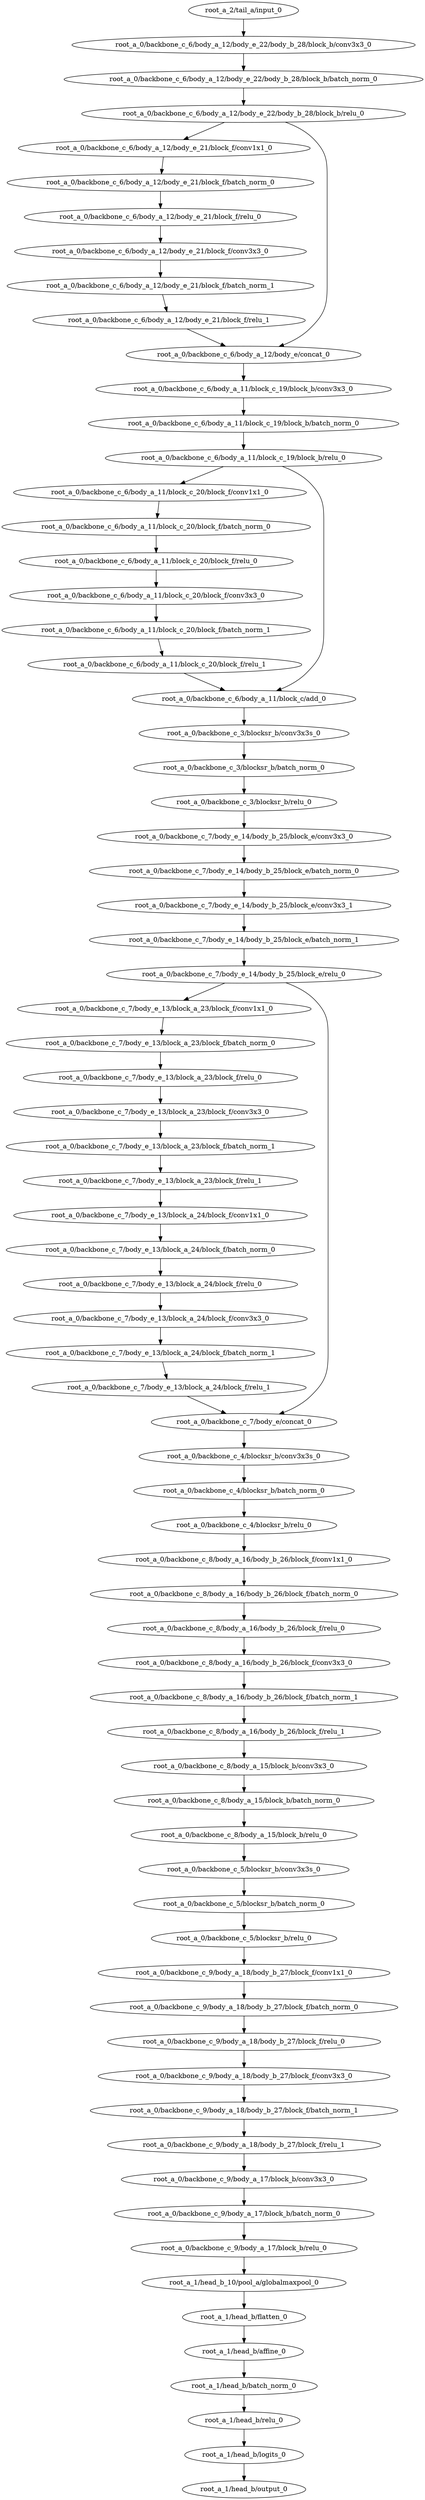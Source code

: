 digraph root_a {
	"root_a_2/tail_a/input_0"
	"root_a_0/backbone_c_6/body_a_12/body_e_22/body_b_28/block_b/conv3x3_0"
	"root_a_0/backbone_c_6/body_a_12/body_e_22/body_b_28/block_b/batch_norm_0"
	"root_a_0/backbone_c_6/body_a_12/body_e_22/body_b_28/block_b/relu_0"
	"root_a_0/backbone_c_6/body_a_12/body_e_21/block_f/conv1x1_0"
	"root_a_0/backbone_c_6/body_a_12/body_e_21/block_f/batch_norm_0"
	"root_a_0/backbone_c_6/body_a_12/body_e_21/block_f/relu_0"
	"root_a_0/backbone_c_6/body_a_12/body_e_21/block_f/conv3x3_0"
	"root_a_0/backbone_c_6/body_a_12/body_e_21/block_f/batch_norm_1"
	"root_a_0/backbone_c_6/body_a_12/body_e_21/block_f/relu_1"
	"root_a_0/backbone_c_6/body_a_12/body_e/concat_0"
	"root_a_0/backbone_c_6/body_a_11/block_c_19/block_b/conv3x3_0"
	"root_a_0/backbone_c_6/body_a_11/block_c_19/block_b/batch_norm_0"
	"root_a_0/backbone_c_6/body_a_11/block_c_19/block_b/relu_0"
	"root_a_0/backbone_c_6/body_a_11/block_c_20/block_f/conv1x1_0"
	"root_a_0/backbone_c_6/body_a_11/block_c_20/block_f/batch_norm_0"
	"root_a_0/backbone_c_6/body_a_11/block_c_20/block_f/relu_0"
	"root_a_0/backbone_c_6/body_a_11/block_c_20/block_f/conv3x3_0"
	"root_a_0/backbone_c_6/body_a_11/block_c_20/block_f/batch_norm_1"
	"root_a_0/backbone_c_6/body_a_11/block_c_20/block_f/relu_1"
	"root_a_0/backbone_c_6/body_a_11/block_c/add_0"
	"root_a_0/backbone_c_3/blocksr_b/conv3x3s_0"
	"root_a_0/backbone_c_3/blocksr_b/batch_norm_0"
	"root_a_0/backbone_c_3/blocksr_b/relu_0"
	"root_a_0/backbone_c_7/body_e_14/body_b_25/block_e/conv3x3_0"
	"root_a_0/backbone_c_7/body_e_14/body_b_25/block_e/batch_norm_0"
	"root_a_0/backbone_c_7/body_e_14/body_b_25/block_e/conv3x3_1"
	"root_a_0/backbone_c_7/body_e_14/body_b_25/block_e/batch_norm_1"
	"root_a_0/backbone_c_7/body_e_14/body_b_25/block_e/relu_0"
	"root_a_0/backbone_c_7/body_e_13/block_a_23/block_f/conv1x1_0"
	"root_a_0/backbone_c_7/body_e_13/block_a_23/block_f/batch_norm_0"
	"root_a_0/backbone_c_7/body_e_13/block_a_23/block_f/relu_0"
	"root_a_0/backbone_c_7/body_e_13/block_a_23/block_f/conv3x3_0"
	"root_a_0/backbone_c_7/body_e_13/block_a_23/block_f/batch_norm_1"
	"root_a_0/backbone_c_7/body_e_13/block_a_23/block_f/relu_1"
	"root_a_0/backbone_c_7/body_e_13/block_a_24/block_f/conv1x1_0"
	"root_a_0/backbone_c_7/body_e_13/block_a_24/block_f/batch_norm_0"
	"root_a_0/backbone_c_7/body_e_13/block_a_24/block_f/relu_0"
	"root_a_0/backbone_c_7/body_e_13/block_a_24/block_f/conv3x3_0"
	"root_a_0/backbone_c_7/body_e_13/block_a_24/block_f/batch_norm_1"
	"root_a_0/backbone_c_7/body_e_13/block_a_24/block_f/relu_1"
	"root_a_0/backbone_c_7/body_e/concat_0"
	"root_a_0/backbone_c_4/blocksr_b/conv3x3s_0"
	"root_a_0/backbone_c_4/blocksr_b/batch_norm_0"
	"root_a_0/backbone_c_4/blocksr_b/relu_0"
	"root_a_0/backbone_c_8/body_a_16/body_b_26/block_f/conv1x1_0"
	"root_a_0/backbone_c_8/body_a_16/body_b_26/block_f/batch_norm_0"
	"root_a_0/backbone_c_8/body_a_16/body_b_26/block_f/relu_0"
	"root_a_0/backbone_c_8/body_a_16/body_b_26/block_f/conv3x3_0"
	"root_a_0/backbone_c_8/body_a_16/body_b_26/block_f/batch_norm_1"
	"root_a_0/backbone_c_8/body_a_16/body_b_26/block_f/relu_1"
	"root_a_0/backbone_c_8/body_a_15/block_b/conv3x3_0"
	"root_a_0/backbone_c_8/body_a_15/block_b/batch_norm_0"
	"root_a_0/backbone_c_8/body_a_15/block_b/relu_0"
	"root_a_0/backbone_c_5/blocksr_b/conv3x3s_0"
	"root_a_0/backbone_c_5/blocksr_b/batch_norm_0"
	"root_a_0/backbone_c_5/blocksr_b/relu_0"
	"root_a_0/backbone_c_9/body_a_18/body_b_27/block_f/conv1x1_0"
	"root_a_0/backbone_c_9/body_a_18/body_b_27/block_f/batch_norm_0"
	"root_a_0/backbone_c_9/body_a_18/body_b_27/block_f/relu_0"
	"root_a_0/backbone_c_9/body_a_18/body_b_27/block_f/conv3x3_0"
	"root_a_0/backbone_c_9/body_a_18/body_b_27/block_f/batch_norm_1"
	"root_a_0/backbone_c_9/body_a_18/body_b_27/block_f/relu_1"
	"root_a_0/backbone_c_9/body_a_17/block_b/conv3x3_0"
	"root_a_0/backbone_c_9/body_a_17/block_b/batch_norm_0"
	"root_a_0/backbone_c_9/body_a_17/block_b/relu_0"
	"root_a_1/head_b_10/pool_a/globalmaxpool_0"
	"root_a_1/head_b/flatten_0"
	"root_a_1/head_b/affine_0"
	"root_a_1/head_b/batch_norm_0"
	"root_a_1/head_b/relu_0"
	"root_a_1/head_b/logits_0"
	"root_a_1/head_b/output_0"

	"root_a_2/tail_a/input_0" -> "root_a_0/backbone_c_6/body_a_12/body_e_22/body_b_28/block_b/conv3x3_0"
	"root_a_0/backbone_c_6/body_a_12/body_e_22/body_b_28/block_b/conv3x3_0" -> "root_a_0/backbone_c_6/body_a_12/body_e_22/body_b_28/block_b/batch_norm_0"
	"root_a_0/backbone_c_6/body_a_12/body_e_22/body_b_28/block_b/batch_norm_0" -> "root_a_0/backbone_c_6/body_a_12/body_e_22/body_b_28/block_b/relu_0"
	"root_a_0/backbone_c_6/body_a_12/body_e_22/body_b_28/block_b/relu_0" -> "root_a_0/backbone_c_6/body_a_12/body_e_21/block_f/conv1x1_0"
	"root_a_0/backbone_c_6/body_a_12/body_e_21/block_f/conv1x1_0" -> "root_a_0/backbone_c_6/body_a_12/body_e_21/block_f/batch_norm_0"
	"root_a_0/backbone_c_6/body_a_12/body_e_21/block_f/batch_norm_0" -> "root_a_0/backbone_c_6/body_a_12/body_e_21/block_f/relu_0"
	"root_a_0/backbone_c_6/body_a_12/body_e_21/block_f/relu_0" -> "root_a_0/backbone_c_6/body_a_12/body_e_21/block_f/conv3x3_0"
	"root_a_0/backbone_c_6/body_a_12/body_e_21/block_f/conv3x3_0" -> "root_a_0/backbone_c_6/body_a_12/body_e_21/block_f/batch_norm_1"
	"root_a_0/backbone_c_6/body_a_12/body_e_21/block_f/batch_norm_1" -> "root_a_0/backbone_c_6/body_a_12/body_e_21/block_f/relu_1"
	"root_a_0/backbone_c_6/body_a_12/body_e_21/block_f/relu_1" -> "root_a_0/backbone_c_6/body_a_12/body_e/concat_0"
	"root_a_0/backbone_c_6/body_a_12/body_e_22/body_b_28/block_b/relu_0" -> "root_a_0/backbone_c_6/body_a_12/body_e/concat_0"
	"root_a_0/backbone_c_6/body_a_12/body_e/concat_0" -> "root_a_0/backbone_c_6/body_a_11/block_c_19/block_b/conv3x3_0"
	"root_a_0/backbone_c_6/body_a_11/block_c_19/block_b/conv3x3_0" -> "root_a_0/backbone_c_6/body_a_11/block_c_19/block_b/batch_norm_0"
	"root_a_0/backbone_c_6/body_a_11/block_c_19/block_b/batch_norm_0" -> "root_a_0/backbone_c_6/body_a_11/block_c_19/block_b/relu_0"
	"root_a_0/backbone_c_6/body_a_11/block_c_19/block_b/relu_0" -> "root_a_0/backbone_c_6/body_a_11/block_c_20/block_f/conv1x1_0"
	"root_a_0/backbone_c_6/body_a_11/block_c_20/block_f/conv1x1_0" -> "root_a_0/backbone_c_6/body_a_11/block_c_20/block_f/batch_norm_0"
	"root_a_0/backbone_c_6/body_a_11/block_c_20/block_f/batch_norm_0" -> "root_a_0/backbone_c_6/body_a_11/block_c_20/block_f/relu_0"
	"root_a_0/backbone_c_6/body_a_11/block_c_20/block_f/relu_0" -> "root_a_0/backbone_c_6/body_a_11/block_c_20/block_f/conv3x3_0"
	"root_a_0/backbone_c_6/body_a_11/block_c_20/block_f/conv3x3_0" -> "root_a_0/backbone_c_6/body_a_11/block_c_20/block_f/batch_norm_1"
	"root_a_0/backbone_c_6/body_a_11/block_c_20/block_f/batch_norm_1" -> "root_a_0/backbone_c_6/body_a_11/block_c_20/block_f/relu_1"
	"root_a_0/backbone_c_6/body_a_11/block_c_19/block_b/relu_0" -> "root_a_0/backbone_c_6/body_a_11/block_c/add_0"
	"root_a_0/backbone_c_6/body_a_11/block_c_20/block_f/relu_1" -> "root_a_0/backbone_c_6/body_a_11/block_c/add_0"
	"root_a_0/backbone_c_6/body_a_11/block_c/add_0" -> "root_a_0/backbone_c_3/blocksr_b/conv3x3s_0"
	"root_a_0/backbone_c_3/blocksr_b/conv3x3s_0" -> "root_a_0/backbone_c_3/blocksr_b/batch_norm_0"
	"root_a_0/backbone_c_3/blocksr_b/batch_norm_0" -> "root_a_0/backbone_c_3/blocksr_b/relu_0"
	"root_a_0/backbone_c_3/blocksr_b/relu_0" -> "root_a_0/backbone_c_7/body_e_14/body_b_25/block_e/conv3x3_0"
	"root_a_0/backbone_c_7/body_e_14/body_b_25/block_e/conv3x3_0" -> "root_a_0/backbone_c_7/body_e_14/body_b_25/block_e/batch_norm_0"
	"root_a_0/backbone_c_7/body_e_14/body_b_25/block_e/batch_norm_0" -> "root_a_0/backbone_c_7/body_e_14/body_b_25/block_e/conv3x3_1"
	"root_a_0/backbone_c_7/body_e_14/body_b_25/block_e/conv3x3_1" -> "root_a_0/backbone_c_7/body_e_14/body_b_25/block_e/batch_norm_1"
	"root_a_0/backbone_c_7/body_e_14/body_b_25/block_e/batch_norm_1" -> "root_a_0/backbone_c_7/body_e_14/body_b_25/block_e/relu_0"
	"root_a_0/backbone_c_7/body_e_14/body_b_25/block_e/relu_0" -> "root_a_0/backbone_c_7/body_e_13/block_a_23/block_f/conv1x1_0"
	"root_a_0/backbone_c_7/body_e_13/block_a_23/block_f/conv1x1_0" -> "root_a_0/backbone_c_7/body_e_13/block_a_23/block_f/batch_norm_0"
	"root_a_0/backbone_c_7/body_e_13/block_a_23/block_f/batch_norm_0" -> "root_a_0/backbone_c_7/body_e_13/block_a_23/block_f/relu_0"
	"root_a_0/backbone_c_7/body_e_13/block_a_23/block_f/relu_0" -> "root_a_0/backbone_c_7/body_e_13/block_a_23/block_f/conv3x3_0"
	"root_a_0/backbone_c_7/body_e_13/block_a_23/block_f/conv3x3_0" -> "root_a_0/backbone_c_7/body_e_13/block_a_23/block_f/batch_norm_1"
	"root_a_0/backbone_c_7/body_e_13/block_a_23/block_f/batch_norm_1" -> "root_a_0/backbone_c_7/body_e_13/block_a_23/block_f/relu_1"
	"root_a_0/backbone_c_7/body_e_13/block_a_23/block_f/relu_1" -> "root_a_0/backbone_c_7/body_e_13/block_a_24/block_f/conv1x1_0"
	"root_a_0/backbone_c_7/body_e_13/block_a_24/block_f/conv1x1_0" -> "root_a_0/backbone_c_7/body_e_13/block_a_24/block_f/batch_norm_0"
	"root_a_0/backbone_c_7/body_e_13/block_a_24/block_f/batch_norm_0" -> "root_a_0/backbone_c_7/body_e_13/block_a_24/block_f/relu_0"
	"root_a_0/backbone_c_7/body_e_13/block_a_24/block_f/relu_0" -> "root_a_0/backbone_c_7/body_e_13/block_a_24/block_f/conv3x3_0"
	"root_a_0/backbone_c_7/body_e_13/block_a_24/block_f/conv3x3_0" -> "root_a_0/backbone_c_7/body_e_13/block_a_24/block_f/batch_norm_1"
	"root_a_0/backbone_c_7/body_e_13/block_a_24/block_f/batch_norm_1" -> "root_a_0/backbone_c_7/body_e_13/block_a_24/block_f/relu_1"
	"root_a_0/backbone_c_7/body_e_13/block_a_24/block_f/relu_1" -> "root_a_0/backbone_c_7/body_e/concat_0"
	"root_a_0/backbone_c_7/body_e_14/body_b_25/block_e/relu_0" -> "root_a_0/backbone_c_7/body_e/concat_0"
	"root_a_0/backbone_c_7/body_e/concat_0" -> "root_a_0/backbone_c_4/blocksr_b/conv3x3s_0"
	"root_a_0/backbone_c_4/blocksr_b/conv3x3s_0" -> "root_a_0/backbone_c_4/blocksr_b/batch_norm_0"
	"root_a_0/backbone_c_4/blocksr_b/batch_norm_0" -> "root_a_0/backbone_c_4/blocksr_b/relu_0"
	"root_a_0/backbone_c_4/blocksr_b/relu_0" -> "root_a_0/backbone_c_8/body_a_16/body_b_26/block_f/conv1x1_0"
	"root_a_0/backbone_c_8/body_a_16/body_b_26/block_f/conv1x1_0" -> "root_a_0/backbone_c_8/body_a_16/body_b_26/block_f/batch_norm_0"
	"root_a_0/backbone_c_8/body_a_16/body_b_26/block_f/batch_norm_0" -> "root_a_0/backbone_c_8/body_a_16/body_b_26/block_f/relu_0"
	"root_a_0/backbone_c_8/body_a_16/body_b_26/block_f/relu_0" -> "root_a_0/backbone_c_8/body_a_16/body_b_26/block_f/conv3x3_0"
	"root_a_0/backbone_c_8/body_a_16/body_b_26/block_f/conv3x3_0" -> "root_a_0/backbone_c_8/body_a_16/body_b_26/block_f/batch_norm_1"
	"root_a_0/backbone_c_8/body_a_16/body_b_26/block_f/batch_norm_1" -> "root_a_0/backbone_c_8/body_a_16/body_b_26/block_f/relu_1"
	"root_a_0/backbone_c_8/body_a_16/body_b_26/block_f/relu_1" -> "root_a_0/backbone_c_8/body_a_15/block_b/conv3x3_0"
	"root_a_0/backbone_c_8/body_a_15/block_b/conv3x3_0" -> "root_a_0/backbone_c_8/body_a_15/block_b/batch_norm_0"
	"root_a_0/backbone_c_8/body_a_15/block_b/batch_norm_0" -> "root_a_0/backbone_c_8/body_a_15/block_b/relu_0"
	"root_a_0/backbone_c_8/body_a_15/block_b/relu_0" -> "root_a_0/backbone_c_5/blocksr_b/conv3x3s_0"
	"root_a_0/backbone_c_5/blocksr_b/conv3x3s_0" -> "root_a_0/backbone_c_5/blocksr_b/batch_norm_0"
	"root_a_0/backbone_c_5/blocksr_b/batch_norm_0" -> "root_a_0/backbone_c_5/blocksr_b/relu_0"
	"root_a_0/backbone_c_5/blocksr_b/relu_0" -> "root_a_0/backbone_c_9/body_a_18/body_b_27/block_f/conv1x1_0"
	"root_a_0/backbone_c_9/body_a_18/body_b_27/block_f/conv1x1_0" -> "root_a_0/backbone_c_9/body_a_18/body_b_27/block_f/batch_norm_0"
	"root_a_0/backbone_c_9/body_a_18/body_b_27/block_f/batch_norm_0" -> "root_a_0/backbone_c_9/body_a_18/body_b_27/block_f/relu_0"
	"root_a_0/backbone_c_9/body_a_18/body_b_27/block_f/relu_0" -> "root_a_0/backbone_c_9/body_a_18/body_b_27/block_f/conv3x3_0"
	"root_a_0/backbone_c_9/body_a_18/body_b_27/block_f/conv3x3_0" -> "root_a_0/backbone_c_9/body_a_18/body_b_27/block_f/batch_norm_1"
	"root_a_0/backbone_c_9/body_a_18/body_b_27/block_f/batch_norm_1" -> "root_a_0/backbone_c_9/body_a_18/body_b_27/block_f/relu_1"
	"root_a_0/backbone_c_9/body_a_18/body_b_27/block_f/relu_1" -> "root_a_0/backbone_c_9/body_a_17/block_b/conv3x3_0"
	"root_a_0/backbone_c_9/body_a_17/block_b/conv3x3_0" -> "root_a_0/backbone_c_9/body_a_17/block_b/batch_norm_0"
	"root_a_0/backbone_c_9/body_a_17/block_b/batch_norm_0" -> "root_a_0/backbone_c_9/body_a_17/block_b/relu_0"
	"root_a_0/backbone_c_9/body_a_17/block_b/relu_0" -> "root_a_1/head_b_10/pool_a/globalmaxpool_0"
	"root_a_1/head_b_10/pool_a/globalmaxpool_0" -> "root_a_1/head_b/flatten_0"
	"root_a_1/head_b/flatten_0" -> "root_a_1/head_b/affine_0"
	"root_a_1/head_b/affine_0" -> "root_a_1/head_b/batch_norm_0"
	"root_a_1/head_b/batch_norm_0" -> "root_a_1/head_b/relu_0"
	"root_a_1/head_b/relu_0" -> "root_a_1/head_b/logits_0"
	"root_a_1/head_b/logits_0" -> "root_a_1/head_b/output_0"

}